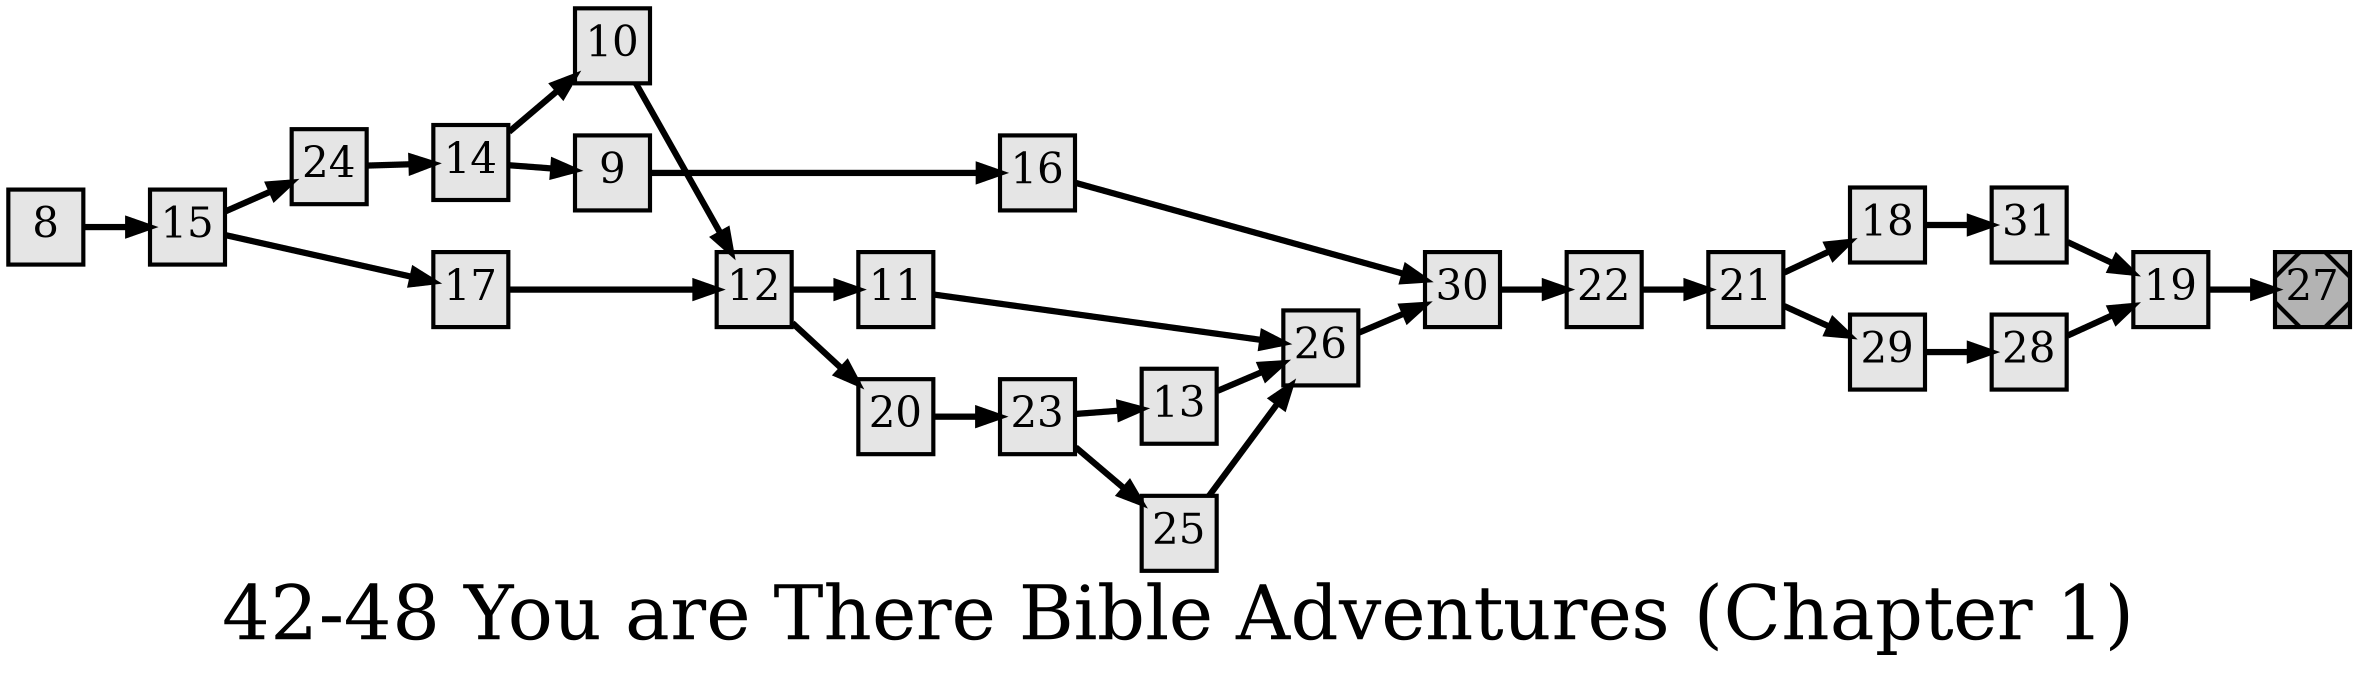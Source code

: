 digraph g{
  graph [ label="42-48 You are There Bible Adventures (Chapter 1)" rankdir=LR, ordering=out, fontsize=36, nodesep="0.35", ranksep="0.45"];
  node  [shape=rect, penwidth=2, fontsize=20, style=filled, fillcolor=grey90, margin="0,0", labelfloat=true, regular=true, fixedsize=true];
  edge  [labelfloat=true, penwidth=3, fontsize=12];

  8 -> 15;
  9 -> 16;
  10 -> 12;
  11 -> 26;
  12 -> 11;
  12 -> 20;
  13 -> 26;
  14 -> 10;
  14 -> 9;
  15 -> 24;
  15 -> 17;
  16 -> 30;
  17 -> 12;
  18 -> 31;
  19 -> 27;
  20 -> 23;
  21 -> 18;
  21 -> 29;
  22 -> 21;
  23 -> 13;
  23 -> 25;
  24 -> 14;
  25 -> 26;
  26 -> 30;
  27	[ xlabel="E", shape=Msquare, fontsize=20, fillcolor=grey70, xlabel="" ];
  28 -> 19;
  29 -> 28;
  30 -> 22;
  31 -> 19;
}

